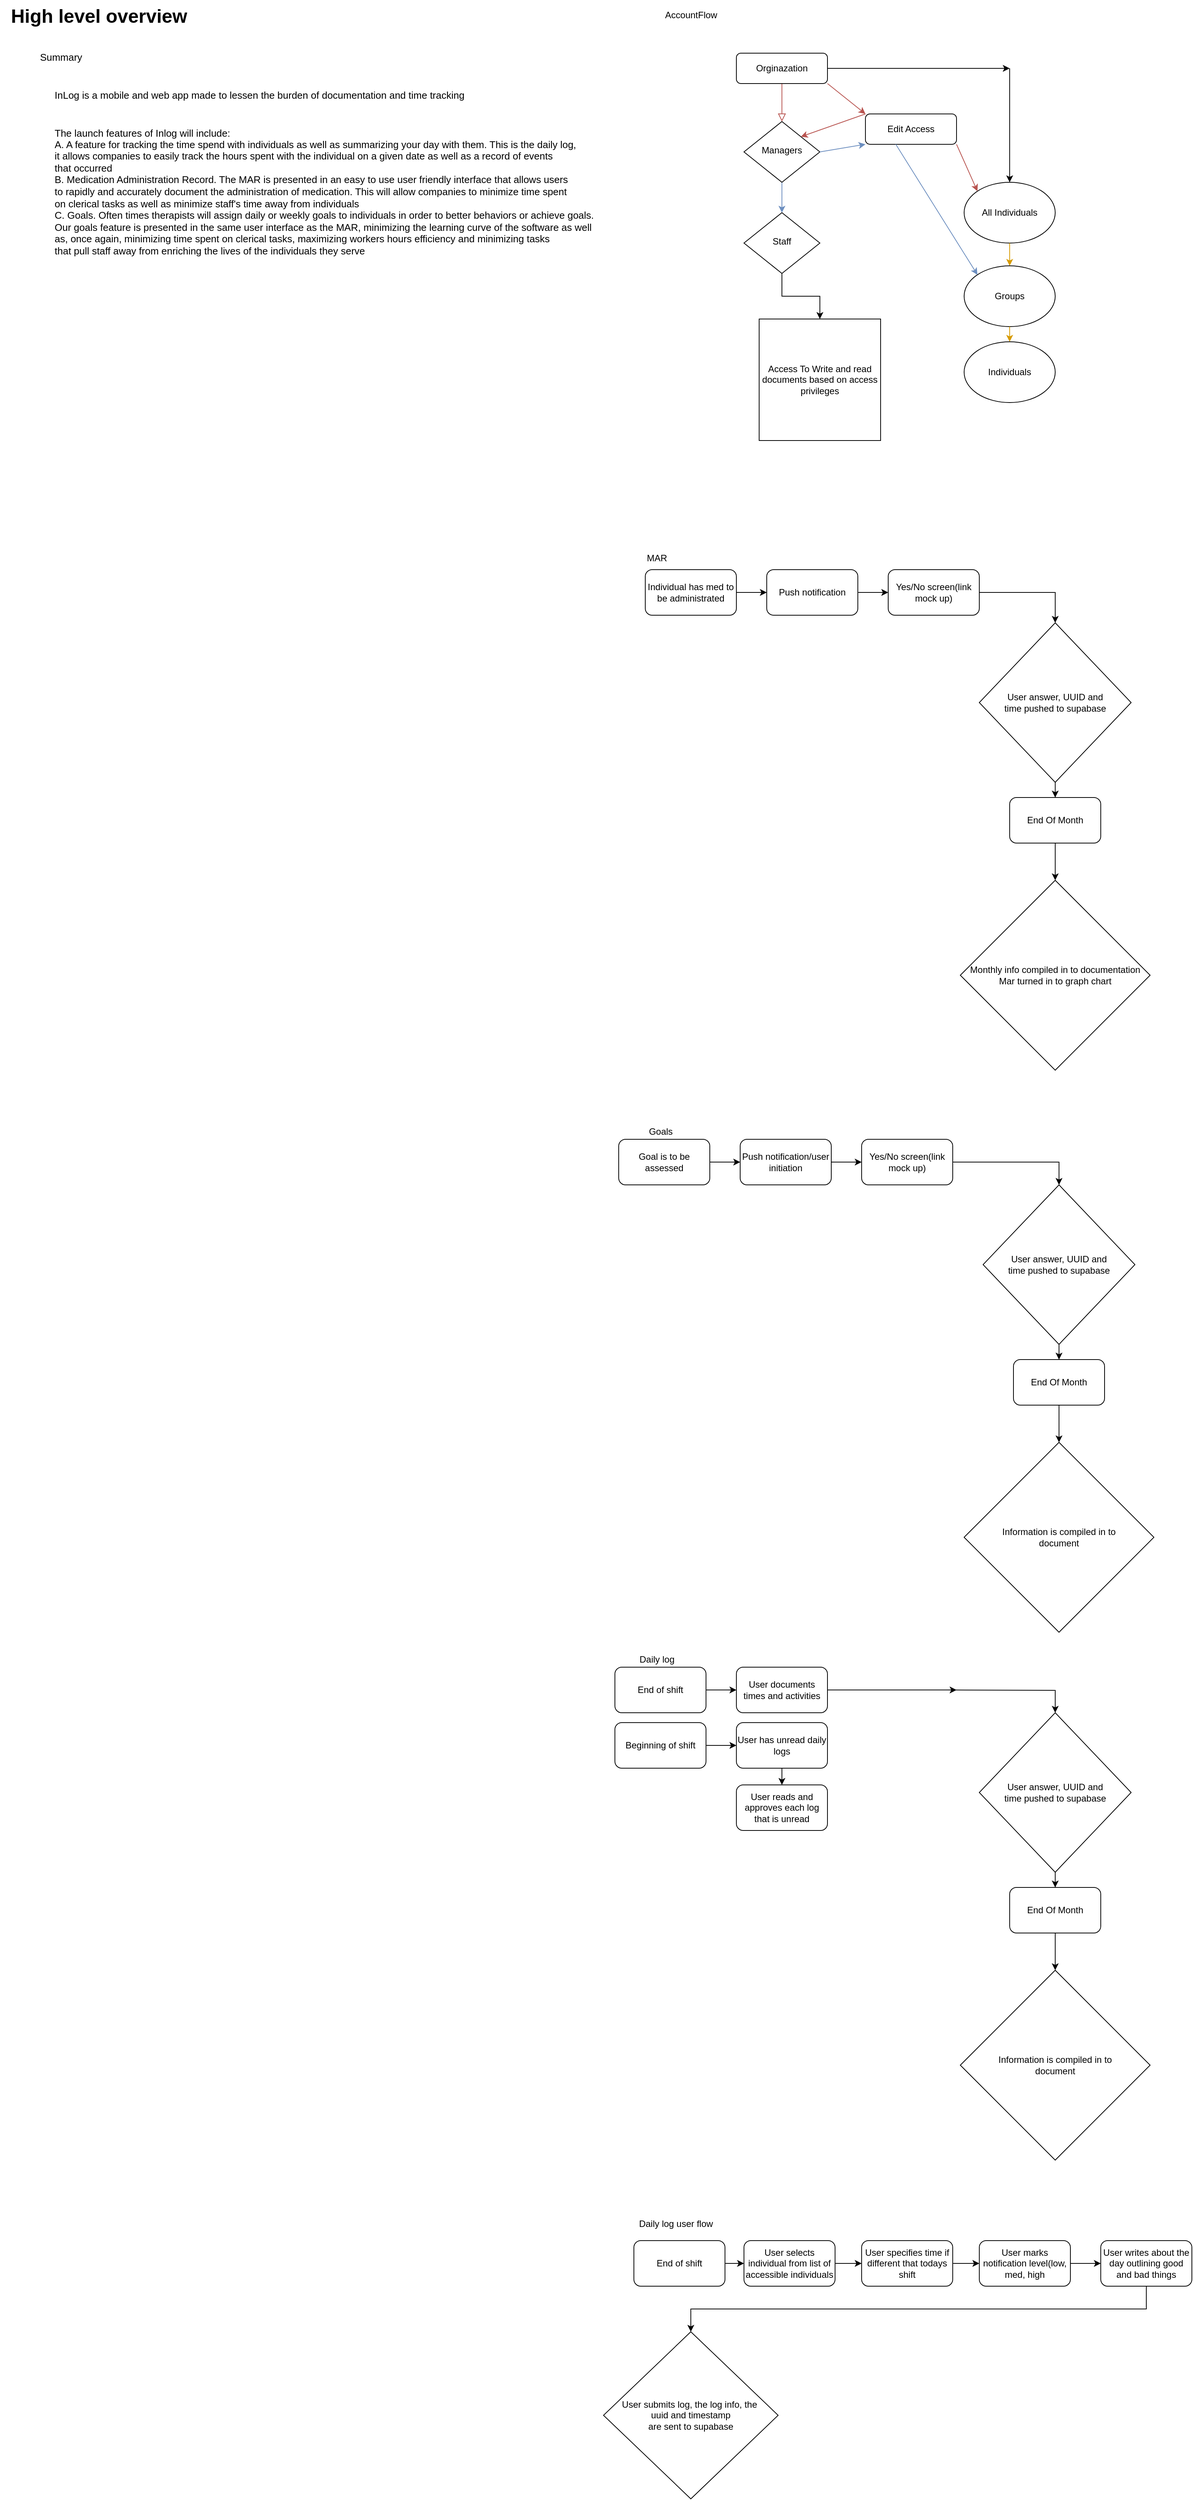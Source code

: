 <mxfile version="20.1.1" type="github"><diagram id="C5RBs43oDa-KdzZeNtuy" name="Page-1"><mxGraphModel dx="2036" dy="724" grid="1" gridSize="10" guides="1" tooltips="1" connect="1" arrows="1" fold="1" page="1" pageScale="1" pageWidth="827" pageHeight="1169" math="0" shadow="0"><root><mxCell id="WIyWlLk6GJQsqaUBKTNV-0"/><mxCell id="WIyWlLk6GJQsqaUBKTNV-1" parent="WIyWlLk6GJQsqaUBKTNV-0"/><mxCell id="WIyWlLk6GJQsqaUBKTNV-2" value="" style="rounded=0;html=1;jettySize=auto;orthogonalLoop=1;fontSize=11;endArrow=block;endFill=0;endSize=8;strokeWidth=1;shadow=0;labelBackgroundColor=none;edgeStyle=orthogonalEdgeStyle;fillColor=#f8cecc;strokeColor=#b85450;" parent="WIyWlLk6GJQsqaUBKTNV-1" source="WIyWlLk6GJQsqaUBKTNV-3" target="WIyWlLk6GJQsqaUBKTNV-6" edge="1"><mxGeometry relative="1" as="geometry"/></mxCell><mxCell id="WIyWlLk6GJQsqaUBKTNV-3" value="Orginazation" style="rounded=1;whiteSpace=wrap;html=1;fontSize=12;glass=0;strokeWidth=1;shadow=0;" parent="WIyWlLk6GJQsqaUBKTNV-1" vertex="1"><mxGeometry x="160" y="80" width="120" height="40" as="geometry"/></mxCell><mxCell id="9VWN9iOpsdZZTPqC3LOO-19" style="edgeStyle=orthogonalEdgeStyle;rounded=0;orthogonalLoop=1;jettySize=auto;html=1;exitX=0.5;exitY=1;exitDx=0;exitDy=0;entryX=0.5;entryY=0;entryDx=0;entryDy=0;fillColor=#dae8fc;strokeColor=#6c8ebf;" parent="WIyWlLk6GJQsqaUBKTNV-1" source="WIyWlLk6GJQsqaUBKTNV-6" target="WIyWlLk6GJQsqaUBKTNV-10" edge="1"><mxGeometry relative="1" as="geometry"/></mxCell><mxCell id="WIyWlLk6GJQsqaUBKTNV-6" value="Managers" style="rhombus;whiteSpace=wrap;html=1;shadow=0;fontFamily=Helvetica;fontSize=12;align=center;strokeWidth=1;spacing=6;spacingTop=-4;" parent="WIyWlLk6GJQsqaUBKTNV-1" vertex="1"><mxGeometry x="170" y="170" width="100" height="80" as="geometry"/></mxCell><mxCell id="WIyWlLk6GJQsqaUBKTNV-7" value="Edit Access" style="rounded=1;whiteSpace=wrap;html=1;fontSize=12;glass=0;strokeWidth=1;shadow=0;" parent="WIyWlLk6GJQsqaUBKTNV-1" vertex="1"><mxGeometry x="330" y="160" width="120" height="40" as="geometry"/></mxCell><mxCell id="9VWN9iOpsdZZTPqC3LOO-22" style="edgeStyle=orthogonalEdgeStyle;rounded=0;orthogonalLoop=1;jettySize=auto;html=1;exitX=0.5;exitY=1;exitDx=0;exitDy=0;entryX=0.5;entryY=0;entryDx=0;entryDy=0;" parent="WIyWlLk6GJQsqaUBKTNV-1" source="WIyWlLk6GJQsqaUBKTNV-10" target="9VWN9iOpsdZZTPqC3LOO-21" edge="1"><mxGeometry relative="1" as="geometry"/></mxCell><mxCell id="WIyWlLk6GJQsqaUBKTNV-10" value="Staff" style="rhombus;whiteSpace=wrap;html=1;shadow=0;fontFamily=Helvetica;fontSize=12;align=center;strokeWidth=1;spacing=6;spacingTop=-4;" parent="WIyWlLk6GJQsqaUBKTNV-1" vertex="1"><mxGeometry x="170" y="290" width="100" height="80" as="geometry"/></mxCell><mxCell id="9VWN9iOpsdZZTPqC3LOO-0" value="AccountFlow" style="text;html=1;align=center;verticalAlign=middle;resizable=0;points=[];autosize=1;strokeColor=none;fillColor=none;" parent="WIyWlLk6GJQsqaUBKTNV-1" vertex="1"><mxGeometry x="55" y="15" width="90" height="30" as="geometry"/></mxCell><mxCell id="9VWN9iOpsdZZTPqC3LOO-1" value="" style="endArrow=classic;html=1;rounded=0;" parent="WIyWlLk6GJQsqaUBKTNV-1" edge="1"><mxGeometry width="50" height="50" relative="1" as="geometry"><mxPoint x="280" y="100" as="sourcePoint"/><mxPoint x="520" y="100" as="targetPoint"/></mxGeometry></mxCell><mxCell id="9VWN9iOpsdZZTPqC3LOO-2" value="" style="endArrow=classic;html=1;rounded=0;" parent="WIyWlLk6GJQsqaUBKTNV-1" edge="1"><mxGeometry width="50" height="50" relative="1" as="geometry"><mxPoint x="520" y="100" as="sourcePoint"/><mxPoint x="520" y="250" as="targetPoint"/><Array as="points"><mxPoint x="520" y="210"/></Array></mxGeometry></mxCell><mxCell id="9VWN9iOpsdZZTPqC3LOO-3" value="All Individuals" style="ellipse;whiteSpace=wrap;html=1;" parent="WIyWlLk6GJQsqaUBKTNV-1" vertex="1"><mxGeometry x="460" y="250" width="120" height="80" as="geometry"/></mxCell><mxCell id="9VWN9iOpsdZZTPqC3LOO-4" value="" style="endArrow=classic;html=1;rounded=0;fillColor=#ffe6cc;strokeColor=#d79b00;" parent="WIyWlLk6GJQsqaUBKTNV-1" edge="1"><mxGeometry width="50" height="50" relative="1" as="geometry"><mxPoint x="520" y="330" as="sourcePoint"/><mxPoint x="520" y="360" as="targetPoint"/></mxGeometry></mxCell><mxCell id="9VWN9iOpsdZZTPqC3LOO-6" value="Groups" style="ellipse;whiteSpace=wrap;html=1;" parent="WIyWlLk6GJQsqaUBKTNV-1" vertex="1"><mxGeometry x="460" y="360" width="120" height="80" as="geometry"/></mxCell><mxCell id="9VWN9iOpsdZZTPqC3LOO-7" value="" style="endArrow=classic;html=1;rounded=0;fillColor=#ffe6cc;strokeColor=#d79b00;" parent="WIyWlLk6GJQsqaUBKTNV-1" target="9VWN9iOpsdZZTPqC3LOO-8" edge="1"><mxGeometry width="50" height="50" relative="1" as="geometry"><mxPoint x="520" y="440" as="sourcePoint"/><mxPoint x="520" y="500" as="targetPoint"/></mxGeometry></mxCell><mxCell id="9VWN9iOpsdZZTPqC3LOO-8" value="Individuals&lt;br&gt;" style="ellipse;whiteSpace=wrap;html=1;" parent="WIyWlLk6GJQsqaUBKTNV-1" vertex="1"><mxGeometry x="460" y="460" width="120" height="80" as="geometry"/></mxCell><mxCell id="9VWN9iOpsdZZTPqC3LOO-9" value="" style="endArrow=classic;html=1;rounded=0;entryX=0;entryY=0;entryDx=0;entryDy=0;fillColor=#f8cecc;strokeColor=#b85450;" parent="WIyWlLk6GJQsqaUBKTNV-1" target="WIyWlLk6GJQsqaUBKTNV-7" edge="1"><mxGeometry width="50" height="50" relative="1" as="geometry"><mxPoint x="280" y="120" as="sourcePoint"/><mxPoint x="330" y="70" as="targetPoint"/></mxGeometry></mxCell><mxCell id="9VWN9iOpsdZZTPqC3LOO-12" value="" style="endArrow=classic;html=1;rounded=0;entryX=1;entryY=0;entryDx=0;entryDy=0;fillColor=#f8cecc;strokeColor=#b85450;" parent="WIyWlLk6GJQsqaUBKTNV-1" target="WIyWlLk6GJQsqaUBKTNV-6" edge="1"><mxGeometry width="50" height="50" relative="1" as="geometry"><mxPoint x="330" y="160" as="sourcePoint"/><mxPoint x="380" y="110" as="targetPoint"/></mxGeometry></mxCell><mxCell id="9VWN9iOpsdZZTPqC3LOO-13" value="" style="endArrow=classic;html=1;rounded=0;entryX=0;entryY=0;entryDx=0;entryDy=0;fillColor=#f8cecc;strokeColor=#b85450;" parent="WIyWlLk6GJQsqaUBKTNV-1" target="9VWN9iOpsdZZTPqC3LOO-3" edge="1"><mxGeometry width="50" height="50" relative="1" as="geometry"><mxPoint x="450" y="200" as="sourcePoint"/><mxPoint x="500" y="150" as="targetPoint"/></mxGeometry></mxCell><mxCell id="9VWN9iOpsdZZTPqC3LOO-14" value="" style="endArrow=classic;html=1;rounded=0;entryX=0;entryY=1;entryDx=0;entryDy=0;fillColor=#dae8fc;strokeColor=#6c8ebf;" parent="WIyWlLk6GJQsqaUBKTNV-1" target="WIyWlLk6GJQsqaUBKTNV-7" edge="1"><mxGeometry width="50" height="50" relative="1" as="geometry"><mxPoint x="270" y="210" as="sourcePoint"/><mxPoint x="320" y="160" as="targetPoint"/></mxGeometry></mxCell><mxCell id="9VWN9iOpsdZZTPqC3LOO-15" value="" style="endArrow=classic;html=1;rounded=0;entryX=0;entryY=0;entryDx=0;entryDy=0;fillColor=#dae8fc;strokeColor=#6c8ebf;" parent="WIyWlLk6GJQsqaUBKTNV-1" target="9VWN9iOpsdZZTPqC3LOO-6" edge="1"><mxGeometry width="50" height="50" relative="1" as="geometry"><mxPoint x="370" y="200" as="sourcePoint"/><mxPoint x="420" y="150" as="targetPoint"/></mxGeometry></mxCell><mxCell id="9VWN9iOpsdZZTPqC3LOO-21" value="Access To Write and read documents based on access privileges" style="whiteSpace=wrap;html=1;aspect=fixed;" parent="WIyWlLk6GJQsqaUBKTNV-1" vertex="1"><mxGeometry x="190" y="430" width="160" height="160" as="geometry"/></mxCell><mxCell id="9VWN9iOpsdZZTPqC3LOO-23" value="MAR&lt;br&gt;" style="text;html=1;align=center;verticalAlign=middle;resizable=0;points=[];autosize=1;strokeColor=none;fillColor=none;" parent="WIyWlLk6GJQsqaUBKTNV-1" vertex="1"><mxGeometry x="30" y="730" width="50" height="30" as="geometry"/></mxCell><mxCell id="9VWN9iOpsdZZTPqC3LOO-25" style="edgeStyle=orthogonalEdgeStyle;rounded=0;orthogonalLoop=1;jettySize=auto;html=1;exitX=1;exitY=0.5;exitDx=0;exitDy=0;" parent="WIyWlLk6GJQsqaUBKTNV-1" source="9VWN9iOpsdZZTPqC3LOO-24" target="9VWN9iOpsdZZTPqC3LOO-26" edge="1"><mxGeometry relative="1" as="geometry"><mxPoint x="200" y="790" as="targetPoint"/></mxGeometry></mxCell><mxCell id="9VWN9iOpsdZZTPqC3LOO-24" value="Individual has med to be administrated" style="rounded=1;whiteSpace=wrap;html=1;" parent="WIyWlLk6GJQsqaUBKTNV-1" vertex="1"><mxGeometry x="40" y="760" width="120" height="60" as="geometry"/></mxCell><mxCell id="9VWN9iOpsdZZTPqC3LOO-27" style="edgeStyle=orthogonalEdgeStyle;rounded=0;orthogonalLoop=1;jettySize=auto;html=1;exitX=1;exitY=0.5;exitDx=0;exitDy=0;" parent="WIyWlLk6GJQsqaUBKTNV-1" source="9VWN9iOpsdZZTPqC3LOO-26" target="9VWN9iOpsdZZTPqC3LOO-28" edge="1"><mxGeometry relative="1" as="geometry"><mxPoint x="360" y="790" as="targetPoint"/></mxGeometry></mxCell><mxCell id="9VWN9iOpsdZZTPqC3LOO-26" value="Push notification" style="rounded=1;whiteSpace=wrap;html=1;" parent="WIyWlLk6GJQsqaUBKTNV-1" vertex="1"><mxGeometry x="200" y="760" width="120" height="60" as="geometry"/></mxCell><mxCell id="9VWN9iOpsdZZTPqC3LOO-29" style="edgeStyle=orthogonalEdgeStyle;rounded=0;orthogonalLoop=1;jettySize=auto;html=1;exitX=1;exitY=0.5;exitDx=0;exitDy=0;" parent="WIyWlLk6GJQsqaUBKTNV-1" source="9VWN9iOpsdZZTPqC3LOO-28" target="9VWN9iOpsdZZTPqC3LOO-30" edge="1"><mxGeometry relative="1" as="geometry"><mxPoint x="520" y="850" as="targetPoint"/></mxGeometry></mxCell><mxCell id="9VWN9iOpsdZZTPqC3LOO-28" value="Yes/No screen(link mock up)" style="rounded=1;whiteSpace=wrap;html=1;" parent="WIyWlLk6GJQsqaUBKTNV-1" vertex="1"><mxGeometry x="360" y="760" width="120" height="60" as="geometry"/></mxCell><mxCell id="9VWN9iOpsdZZTPqC3LOO-33" style="edgeStyle=orthogonalEdgeStyle;rounded=0;orthogonalLoop=1;jettySize=auto;html=1;exitX=0.5;exitY=1;exitDx=0;exitDy=0;" parent="WIyWlLk6GJQsqaUBKTNV-1" source="9VWN9iOpsdZZTPqC3LOO-30" target="9VWN9iOpsdZZTPqC3LOO-34" edge="1"><mxGeometry relative="1" as="geometry"><mxPoint x="580" y="1100" as="targetPoint"/></mxGeometry></mxCell><mxCell id="9VWN9iOpsdZZTPqC3LOO-30" value="User answer, UUID and &lt;br&gt;time pushed to supabase" style="rhombus;whiteSpace=wrap;html=1;" parent="WIyWlLk6GJQsqaUBKTNV-1" vertex="1"><mxGeometry x="480" y="830" width="200" height="210" as="geometry"/></mxCell><mxCell id="9VWN9iOpsdZZTPqC3LOO-35" style="edgeStyle=orthogonalEdgeStyle;rounded=0;orthogonalLoop=1;jettySize=auto;html=1;exitX=0.5;exitY=1;exitDx=0;exitDy=0;" parent="WIyWlLk6GJQsqaUBKTNV-1" source="9VWN9iOpsdZZTPqC3LOO-34" target="9VWN9iOpsdZZTPqC3LOO-36" edge="1"><mxGeometry relative="1" as="geometry"><mxPoint x="580" y="1210" as="targetPoint"/></mxGeometry></mxCell><mxCell id="9VWN9iOpsdZZTPqC3LOO-34" value="End Of Month" style="rounded=1;whiteSpace=wrap;html=1;" parent="WIyWlLk6GJQsqaUBKTNV-1" vertex="1"><mxGeometry x="520" y="1060" width="120" height="60" as="geometry"/></mxCell><mxCell id="9VWN9iOpsdZZTPqC3LOO-36" value="Monthly info compiled in to documentation&lt;br&gt;Mar turned in to graph chart" style="rhombus;whiteSpace=wrap;html=1;" parent="WIyWlLk6GJQsqaUBKTNV-1" vertex="1"><mxGeometry x="455" y="1169" width="250" height="250" as="geometry"/></mxCell><mxCell id="9VWN9iOpsdZZTPqC3LOO-38" value="Goals&lt;br&gt;" style="text;html=1;align=center;verticalAlign=middle;resizable=0;points=[];autosize=1;strokeColor=none;fillColor=none;" parent="WIyWlLk6GJQsqaUBKTNV-1" vertex="1"><mxGeometry x="35" y="1485" width="50" height="30" as="geometry"/></mxCell><mxCell id="9VWN9iOpsdZZTPqC3LOO-48" style="edgeStyle=orthogonalEdgeStyle;rounded=0;orthogonalLoop=1;jettySize=auto;html=1;exitX=1;exitY=0.5;exitDx=0;exitDy=0;" parent="WIyWlLk6GJQsqaUBKTNV-1" source="9VWN9iOpsdZZTPqC3LOO-49" target="9VWN9iOpsdZZTPqC3LOO-51" edge="1"><mxGeometry relative="1" as="geometry"><mxPoint x="165" y="1540" as="targetPoint"/></mxGeometry></mxCell><mxCell id="9VWN9iOpsdZZTPqC3LOO-49" value="Goal is to be assessed" style="rounded=1;whiteSpace=wrap;html=1;" parent="WIyWlLk6GJQsqaUBKTNV-1" vertex="1"><mxGeometry x="5" y="1510" width="120" height="60" as="geometry"/></mxCell><mxCell id="9VWN9iOpsdZZTPqC3LOO-50" style="edgeStyle=orthogonalEdgeStyle;rounded=0;orthogonalLoop=1;jettySize=auto;html=1;exitX=1;exitY=0.5;exitDx=0;exitDy=0;" parent="WIyWlLk6GJQsqaUBKTNV-1" source="9VWN9iOpsdZZTPqC3LOO-51" target="9VWN9iOpsdZZTPqC3LOO-52" edge="1"><mxGeometry relative="1" as="geometry"><mxPoint x="325" y="1540" as="targetPoint"/></mxGeometry></mxCell><mxCell id="9VWN9iOpsdZZTPqC3LOO-51" value="Push notification/user initiation" style="rounded=1;whiteSpace=wrap;html=1;" parent="WIyWlLk6GJQsqaUBKTNV-1" vertex="1"><mxGeometry x="165" y="1510" width="120" height="60" as="geometry"/></mxCell><mxCell id="9VWN9iOpsdZZTPqC3LOO-60" style="edgeStyle=orthogonalEdgeStyle;rounded=0;orthogonalLoop=1;jettySize=auto;html=1;exitX=1;exitY=0.5;exitDx=0;exitDy=0;entryX=0.5;entryY=0;entryDx=0;entryDy=0;" parent="WIyWlLk6GJQsqaUBKTNV-1" source="9VWN9iOpsdZZTPqC3LOO-52" target="9VWN9iOpsdZZTPqC3LOO-56" edge="1"><mxGeometry relative="1" as="geometry"/></mxCell><mxCell id="9VWN9iOpsdZZTPqC3LOO-52" value="Yes/No screen(link mock up)" style="rounded=1;whiteSpace=wrap;html=1;" parent="WIyWlLk6GJQsqaUBKTNV-1" vertex="1"><mxGeometry x="325" y="1510" width="120" height="60" as="geometry"/></mxCell><mxCell id="9VWN9iOpsdZZTPqC3LOO-55" style="edgeStyle=orthogonalEdgeStyle;rounded=0;orthogonalLoop=1;jettySize=auto;html=1;exitX=0.5;exitY=1;exitDx=0;exitDy=0;" parent="WIyWlLk6GJQsqaUBKTNV-1" source="9VWN9iOpsdZZTPqC3LOO-56" target="9VWN9iOpsdZZTPqC3LOO-58" edge="1"><mxGeometry relative="1" as="geometry"><mxPoint x="585" y="1840" as="targetPoint"/></mxGeometry></mxCell><mxCell id="9VWN9iOpsdZZTPqC3LOO-56" value="User answer, UUID and &lt;br&gt;time pushed to supabase" style="rhombus;whiteSpace=wrap;html=1;" parent="WIyWlLk6GJQsqaUBKTNV-1" vertex="1"><mxGeometry x="485" y="1570" width="200" height="210" as="geometry"/></mxCell><mxCell id="9VWN9iOpsdZZTPqC3LOO-57" style="edgeStyle=orthogonalEdgeStyle;rounded=0;orthogonalLoop=1;jettySize=auto;html=1;exitX=0.5;exitY=1;exitDx=0;exitDy=0;" parent="WIyWlLk6GJQsqaUBKTNV-1" source="9VWN9iOpsdZZTPqC3LOO-58" target="9VWN9iOpsdZZTPqC3LOO-59" edge="1"><mxGeometry relative="1" as="geometry"><mxPoint x="585" y="1950" as="targetPoint"/></mxGeometry></mxCell><mxCell id="9VWN9iOpsdZZTPqC3LOO-58" value="End Of Month" style="rounded=1;whiteSpace=wrap;html=1;" parent="WIyWlLk6GJQsqaUBKTNV-1" vertex="1"><mxGeometry x="525" y="1800" width="120" height="60" as="geometry"/></mxCell><mxCell id="9VWN9iOpsdZZTPqC3LOO-59" value="Information is compiled in to&lt;br&gt;document" style="rhombus;whiteSpace=wrap;html=1;" parent="WIyWlLk6GJQsqaUBKTNV-1" vertex="1"><mxGeometry x="460" y="1909" width="250" height="250" as="geometry"/></mxCell><mxCell id="9VWN9iOpsdZZTPqC3LOO-61" value="Daily log" style="text;html=1;align=center;verticalAlign=middle;resizable=0;points=[];autosize=1;strokeColor=none;fillColor=none;" parent="WIyWlLk6GJQsqaUBKTNV-1" vertex="1"><mxGeometry x="20" y="2180" width="70" height="30" as="geometry"/></mxCell><mxCell id="9VWN9iOpsdZZTPqC3LOO-62" style="edgeStyle=orthogonalEdgeStyle;rounded=0;orthogonalLoop=1;jettySize=auto;html=1;exitX=1;exitY=0.5;exitDx=0;exitDy=0;" parent="WIyWlLk6GJQsqaUBKTNV-1" source="9VWN9iOpsdZZTPqC3LOO-63" target="9VWN9iOpsdZZTPqC3LOO-65" edge="1"><mxGeometry relative="1" as="geometry"><mxPoint x="160" y="2235" as="targetPoint"/></mxGeometry></mxCell><mxCell id="9VWN9iOpsdZZTPqC3LOO-63" value="End of shift" style="rounded=1;whiteSpace=wrap;html=1;" parent="WIyWlLk6GJQsqaUBKTNV-1" vertex="1"><mxGeometry y="2205" width="120" height="60" as="geometry"/></mxCell><mxCell id="9VWN9iOpsdZZTPqC3LOO-64" style="edgeStyle=orthogonalEdgeStyle;rounded=0;orthogonalLoop=1;jettySize=auto;html=1;exitX=1;exitY=0.5;exitDx=0;exitDy=0;" parent="WIyWlLk6GJQsqaUBKTNV-1" source="9VWN9iOpsdZZTPqC3LOO-65" edge="1"><mxGeometry relative="1" as="geometry"><mxPoint x="450" y="2235" as="targetPoint"/></mxGeometry></mxCell><mxCell id="9VWN9iOpsdZZTPqC3LOO-65" value="User documents times and activities" style="rounded=1;whiteSpace=wrap;html=1;" parent="WIyWlLk6GJQsqaUBKTNV-1" vertex="1"><mxGeometry x="160" y="2205" width="120" height="60" as="geometry"/></mxCell><mxCell id="9VWN9iOpsdZZTPqC3LOO-66" style="edgeStyle=orthogonalEdgeStyle;rounded=0;orthogonalLoop=1;jettySize=auto;html=1;exitX=1;exitY=0.5;exitDx=0;exitDy=0;entryX=0.5;entryY=0;entryDx=0;entryDy=0;" parent="WIyWlLk6GJQsqaUBKTNV-1" target="9VWN9iOpsdZZTPqC3LOO-69" edge="1"><mxGeometry relative="1" as="geometry"><mxPoint x="440" y="2235" as="sourcePoint"/></mxGeometry></mxCell><mxCell id="9VWN9iOpsdZZTPqC3LOO-68" style="edgeStyle=orthogonalEdgeStyle;rounded=0;orthogonalLoop=1;jettySize=auto;html=1;exitX=0.5;exitY=1;exitDx=0;exitDy=0;" parent="WIyWlLk6GJQsqaUBKTNV-1" source="9VWN9iOpsdZZTPqC3LOO-69" target="9VWN9iOpsdZZTPqC3LOO-71" edge="1"><mxGeometry relative="1" as="geometry"><mxPoint x="580" y="2535" as="targetPoint"/></mxGeometry></mxCell><mxCell id="9VWN9iOpsdZZTPqC3LOO-69" value="User answer, UUID and &lt;br&gt;time pushed to supabase" style="rhombus;whiteSpace=wrap;html=1;" parent="WIyWlLk6GJQsqaUBKTNV-1" vertex="1"><mxGeometry x="480" y="2265" width="200" height="210" as="geometry"/></mxCell><mxCell id="9VWN9iOpsdZZTPqC3LOO-70" style="edgeStyle=orthogonalEdgeStyle;rounded=0;orthogonalLoop=1;jettySize=auto;html=1;exitX=0.5;exitY=1;exitDx=0;exitDy=0;" parent="WIyWlLk6GJQsqaUBKTNV-1" source="9VWN9iOpsdZZTPqC3LOO-71" target="9VWN9iOpsdZZTPqC3LOO-72" edge="1"><mxGeometry relative="1" as="geometry"><mxPoint x="580" y="2645" as="targetPoint"/></mxGeometry></mxCell><mxCell id="9VWN9iOpsdZZTPqC3LOO-71" value="End Of Month" style="rounded=1;whiteSpace=wrap;html=1;" parent="WIyWlLk6GJQsqaUBKTNV-1" vertex="1"><mxGeometry x="520" y="2495" width="120" height="60" as="geometry"/></mxCell><mxCell id="9VWN9iOpsdZZTPqC3LOO-72" value="Information is compiled in to&lt;br&gt;document" style="rhombus;whiteSpace=wrap;html=1;" parent="WIyWlLk6GJQsqaUBKTNV-1" vertex="1"><mxGeometry x="455" y="2604" width="250" height="250" as="geometry"/></mxCell><mxCell id="9VWN9iOpsdZZTPqC3LOO-74" style="edgeStyle=orthogonalEdgeStyle;rounded=0;orthogonalLoop=1;jettySize=auto;html=1;exitX=1;exitY=0.5;exitDx=0;exitDy=0;" parent="WIyWlLk6GJQsqaUBKTNV-1" source="9VWN9iOpsdZZTPqC3LOO-73" target="9VWN9iOpsdZZTPqC3LOO-75" edge="1"><mxGeometry relative="1" as="geometry"><mxPoint x="170" y="2308.385" as="targetPoint"/></mxGeometry></mxCell><mxCell id="9VWN9iOpsdZZTPqC3LOO-73" value="Beginning of shift" style="rounded=1;whiteSpace=wrap;html=1;" parent="WIyWlLk6GJQsqaUBKTNV-1" vertex="1"><mxGeometry y="2278" width="120" height="60" as="geometry"/></mxCell><mxCell id="9VWN9iOpsdZZTPqC3LOO-76" style="edgeStyle=orthogonalEdgeStyle;rounded=0;orthogonalLoop=1;jettySize=auto;html=1;exitX=0.5;exitY=1;exitDx=0;exitDy=0;" parent="WIyWlLk6GJQsqaUBKTNV-1" source="9VWN9iOpsdZZTPqC3LOO-75" target="9VWN9iOpsdZZTPqC3LOO-77" edge="1"><mxGeometry relative="1" as="geometry"><mxPoint x="220" y="2390" as="targetPoint"/></mxGeometry></mxCell><mxCell id="9VWN9iOpsdZZTPqC3LOO-75" value="User has unread daily logs" style="rounded=1;whiteSpace=wrap;html=1;" parent="WIyWlLk6GJQsqaUBKTNV-1" vertex="1"><mxGeometry x="160" y="2278.005" width="120" height="60" as="geometry"/></mxCell><mxCell id="9VWN9iOpsdZZTPqC3LOO-77" value="User reads and approves each log that is unread" style="rounded=1;whiteSpace=wrap;html=1;" parent="WIyWlLk6GJQsqaUBKTNV-1" vertex="1"><mxGeometry x="160" y="2360" width="120" height="60" as="geometry"/></mxCell><mxCell id="-jerAtqPMAIR7W1pfcTk-0" value="Daily log user flow" style="text;html=1;align=center;verticalAlign=middle;resizable=0;points=[];autosize=1;strokeColor=none;fillColor=none;" parent="WIyWlLk6GJQsqaUBKTNV-1" vertex="1"><mxGeometry x="20" y="2923" width="120" height="30" as="geometry"/></mxCell><mxCell id="-jerAtqPMAIR7W1pfcTk-2" style="edgeStyle=orthogonalEdgeStyle;rounded=0;orthogonalLoop=1;jettySize=auto;html=1;exitX=1;exitY=0.5;exitDx=0;exitDy=0;" parent="WIyWlLk6GJQsqaUBKTNV-1" source="-jerAtqPMAIR7W1pfcTk-1" target="-jerAtqPMAIR7W1pfcTk-3" edge="1"><mxGeometry relative="1" as="geometry"><mxPoint x="230" y="2990" as="targetPoint"/></mxGeometry></mxCell><mxCell id="-jerAtqPMAIR7W1pfcTk-1" value="End of shift" style="rounded=1;whiteSpace=wrap;html=1;" parent="WIyWlLk6GJQsqaUBKTNV-1" vertex="1"><mxGeometry x="25" y="2960" width="120" height="60" as="geometry"/></mxCell><mxCell id="-jerAtqPMAIR7W1pfcTk-4" style="edgeStyle=orthogonalEdgeStyle;rounded=0;orthogonalLoop=1;jettySize=auto;html=1;" parent="WIyWlLk6GJQsqaUBKTNV-1" source="-jerAtqPMAIR7W1pfcTk-3" target="-jerAtqPMAIR7W1pfcTk-5" edge="1"><mxGeometry relative="1" as="geometry"><mxPoint x="350" y="2990" as="targetPoint"/></mxGeometry></mxCell><mxCell id="-jerAtqPMAIR7W1pfcTk-3" value="User selects individual from list of accessible individuals" style="rounded=1;whiteSpace=wrap;html=1;" parent="WIyWlLk6GJQsqaUBKTNV-1" vertex="1"><mxGeometry x="170" y="2960" width="120" height="60" as="geometry"/></mxCell><mxCell id="-jerAtqPMAIR7W1pfcTk-7" value="" style="edgeStyle=orthogonalEdgeStyle;rounded=0;orthogonalLoop=1;jettySize=auto;html=1;" parent="WIyWlLk6GJQsqaUBKTNV-1" source="-jerAtqPMAIR7W1pfcTk-5" target="-jerAtqPMAIR7W1pfcTk-6" edge="1"><mxGeometry relative="1" as="geometry"/></mxCell><mxCell id="-jerAtqPMAIR7W1pfcTk-5" value="User specifies time if different that todays shift" style="rounded=1;whiteSpace=wrap;html=1;" parent="WIyWlLk6GJQsqaUBKTNV-1" vertex="1"><mxGeometry x="325" y="2960" width="120" height="60" as="geometry"/></mxCell><mxCell id="-jerAtqPMAIR7W1pfcTk-9" value="" style="edgeStyle=orthogonalEdgeStyle;rounded=0;orthogonalLoop=1;jettySize=auto;html=1;" parent="WIyWlLk6GJQsqaUBKTNV-1" source="-jerAtqPMAIR7W1pfcTk-6" target="-jerAtqPMAIR7W1pfcTk-8" edge="1"><mxGeometry relative="1" as="geometry"/></mxCell><mxCell id="-jerAtqPMAIR7W1pfcTk-6" value="User marks notification level(low, med, high" style="rounded=1;whiteSpace=wrap;html=1;" parent="WIyWlLk6GJQsqaUBKTNV-1" vertex="1"><mxGeometry x="480" y="2960" width="120" height="60" as="geometry"/></mxCell><mxCell id="-jerAtqPMAIR7W1pfcTk-12" style="edgeStyle=orthogonalEdgeStyle;rounded=0;orthogonalLoop=1;jettySize=auto;html=1;exitX=0.5;exitY=1;exitDx=0;exitDy=0;" parent="WIyWlLk6GJQsqaUBKTNV-1" source="-jerAtqPMAIR7W1pfcTk-8" target="-jerAtqPMAIR7W1pfcTk-11" edge="1"><mxGeometry relative="1" as="geometry"/></mxCell><mxCell id="-jerAtqPMAIR7W1pfcTk-8" value="User writes about the day outlining good and bad things" style="rounded=1;whiteSpace=wrap;html=1;" parent="WIyWlLk6GJQsqaUBKTNV-1" vertex="1"><mxGeometry x="640" y="2960" width="120" height="60" as="geometry"/></mxCell><mxCell id="-jerAtqPMAIR7W1pfcTk-11" value="User submits log, the log info, the&amp;nbsp;&lt;br&gt;uuid and timestamp&lt;br&gt;are sent to supabase" style="rhombus;whiteSpace=wrap;html=1;" parent="WIyWlLk6GJQsqaUBKTNV-1" vertex="1"><mxGeometry x="-15" y="3080" width="230" height="220" as="geometry"/></mxCell><mxCell id="-jerAtqPMAIR7W1pfcTk-13" value="&lt;font style=&quot;font-size: 25px;&quot;&gt;&lt;b&gt;High level overview&lt;/b&gt;&lt;/font&gt;" style="text;html=1;align=center;verticalAlign=middle;resizable=0;points=[];autosize=1;strokeColor=none;fillColor=none;" parent="WIyWlLk6GJQsqaUBKTNV-1" vertex="1"><mxGeometry x="-810" y="10" width="260" height="40" as="geometry"/></mxCell><mxCell id="-jerAtqPMAIR7W1pfcTk-14" value="&lt;span style=&quot;font-size: 13px;&quot;&gt;Summary&lt;br&gt;&lt;/span&gt;" style="text;html=1;align=center;verticalAlign=middle;resizable=0;points=[];autosize=1;strokeColor=none;fillColor=none;fontSize=25;" parent="WIyWlLk6GJQsqaUBKTNV-1" vertex="1"><mxGeometry x="-770" y="60" width="80" height="40" as="geometry"/></mxCell><mxCell id="-jerAtqPMAIR7W1pfcTk-15" value="InLog is a mobile and web app made to lessen the burden of documentation and time tracking" style="text;html=1;align=left;verticalAlign=middle;resizable=0;points=[];autosize=1;strokeColor=none;fillColor=none;fontSize=13;" parent="WIyWlLk6GJQsqaUBKTNV-1" vertex="1"><mxGeometry x="-740" y="120" width="560" height="30" as="geometry"/></mxCell><mxCell id="-jerAtqPMAIR7W1pfcTk-17" value="The launch features of Inlog will include:" style="text;html=1;align=left;verticalAlign=middle;resizable=0;points=[];autosize=1;strokeColor=none;fillColor=none;fontSize=13;" parent="WIyWlLk6GJQsqaUBKTNV-1" vertex="1"><mxGeometry x="-740" y="170" width="250" height="30" as="geometry"/></mxCell><mxCell id="-jerAtqPMAIR7W1pfcTk-18" value="A. A feature for tracking the time spend with individuals as well as summarizing your day with them. This is the daily log,&lt;br&gt;it allows companies to easily track the hours spent with the individual on a given date as well as a record of events&lt;br&gt;that occurred&lt;br&gt;B. Medication Administration Record. The MAR is presented in an easy to use user friendly interface that allows users&lt;br&gt;to rapidly and accurately document the administration of medication. This will allow companies to minimize time spent&lt;br&gt;on clerical tasks as well as minimize staff's time away from individuals&lt;br&gt;C. Goals. Often times therapists will assign daily or weekly goals to individuals in order to better behaviors or achieve goals.&amp;nbsp;&lt;br&gt;Our goals feature is presented in the same user interface as the MAR, minimizing the learning curve of the software as well&lt;br&gt;as, once again, minimizing time spent on clerical tasks, maximizing workers hours efficiency and minimizing tasks&lt;br&gt;that pull staff away from enriching the lives of the individuals they serve" style="text;html=1;align=left;verticalAlign=middle;resizable=0;points=[];autosize=1;strokeColor=none;fillColor=none;fontSize=13;" parent="WIyWlLk6GJQsqaUBKTNV-1" vertex="1"><mxGeometry x="-740" y="185" width="740" height="170" as="geometry"/></mxCell></root></mxGraphModel></diagram></mxfile>